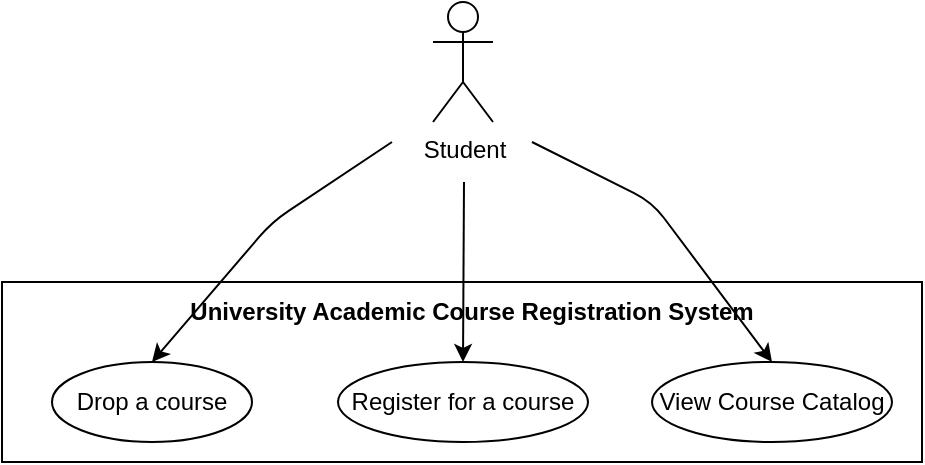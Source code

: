 <mxfile>
    <diagram name="Page-1" id="0783ab3e-0a74-02c8-0abd-f7b4e66b4bec">
        <mxGraphModel dx="832" dy="568" grid="1" gridSize="10" guides="1" tooltips="1" connect="1" arrows="1" fold="1" page="1" pageScale="1" pageWidth="850" pageHeight="1100" background="none" math="0" shadow="0">
            <root>
                <mxCell id="0"/>
                <mxCell id="1" parent="0"/>
                <mxCell id="2" value="Student" style="shape=umlActor;verticalLabelPosition=bottom;verticalAlign=top;html=1;outlineConnect=0;" vertex="1" parent="1">
                    <mxGeometry x="410.5" y="350" width="30" height="60" as="geometry"/>
                </mxCell>
                <mxCell id="3" value="" style="rounded=0;whiteSpace=wrap;html=1;" vertex="1" parent="1">
                    <mxGeometry x="195" y="490" width="460" height="90" as="geometry"/>
                </mxCell>
                <mxCell id="4" value="&lt;b&gt;University Academic Course Registration System&lt;/b&gt;" style="text;html=1;strokeColor=none;fillColor=none;align=center;verticalAlign=middle;whiteSpace=wrap;rounded=0;" vertex="1" parent="1">
                    <mxGeometry x="270" y="490" width="320" height="30" as="geometry"/>
                </mxCell>
                <mxCell id="5" value="Drop a course" style="ellipse;whiteSpace=wrap;html=1;" vertex="1" parent="1">
                    <mxGeometry x="220" y="530" width="100" height="40" as="geometry"/>
                </mxCell>
                <mxCell id="6" value="Register for a course" style="ellipse;whiteSpace=wrap;html=1;" vertex="1" parent="1">
                    <mxGeometry x="363" y="530" width="125" height="40" as="geometry"/>
                </mxCell>
                <mxCell id="7" value="View Course Catalog" style="ellipse;whiteSpace=wrap;html=1;" vertex="1" parent="1">
                    <mxGeometry x="520" y="530" width="120" height="40" as="geometry"/>
                </mxCell>
                <mxCell id="8" value="" style="endArrow=classic;html=1;entryX=0.5;entryY=0;entryDx=0;entryDy=0;" edge="1" parent="1" target="5">
                    <mxGeometry width="50" height="50" relative="1" as="geometry">
                        <mxPoint x="390" y="420" as="sourcePoint"/>
                        <mxPoint x="390" y="420" as="targetPoint"/>
                        <Array as="points">
                            <mxPoint x="330" y="460"/>
                        </Array>
                    </mxGeometry>
                </mxCell>
                <mxCell id="9" value="" style="endArrow=classic;html=1;entryX=0.5;entryY=0;entryDx=0;entryDy=0;" edge="1" parent="1" target="6">
                    <mxGeometry width="50" height="50" relative="1" as="geometry">
                        <mxPoint x="426" y="440" as="sourcePoint"/>
                        <mxPoint x="390" y="420" as="targetPoint"/>
                    </mxGeometry>
                </mxCell>
                <mxCell id="10" value="" style="endArrow=classic;html=1;entryX=0.5;entryY=0;entryDx=0;entryDy=0;" edge="1" parent="1" target="7">
                    <mxGeometry width="50" height="50" relative="1" as="geometry">
                        <mxPoint x="460" y="420" as="sourcePoint"/>
                        <mxPoint x="280" y="540" as="targetPoint"/>
                        <Array as="points">
                            <mxPoint x="520" y="450"/>
                        </Array>
                    </mxGeometry>
                </mxCell>
            </root>
        </mxGraphModel>
    </diagram>
</mxfile>
